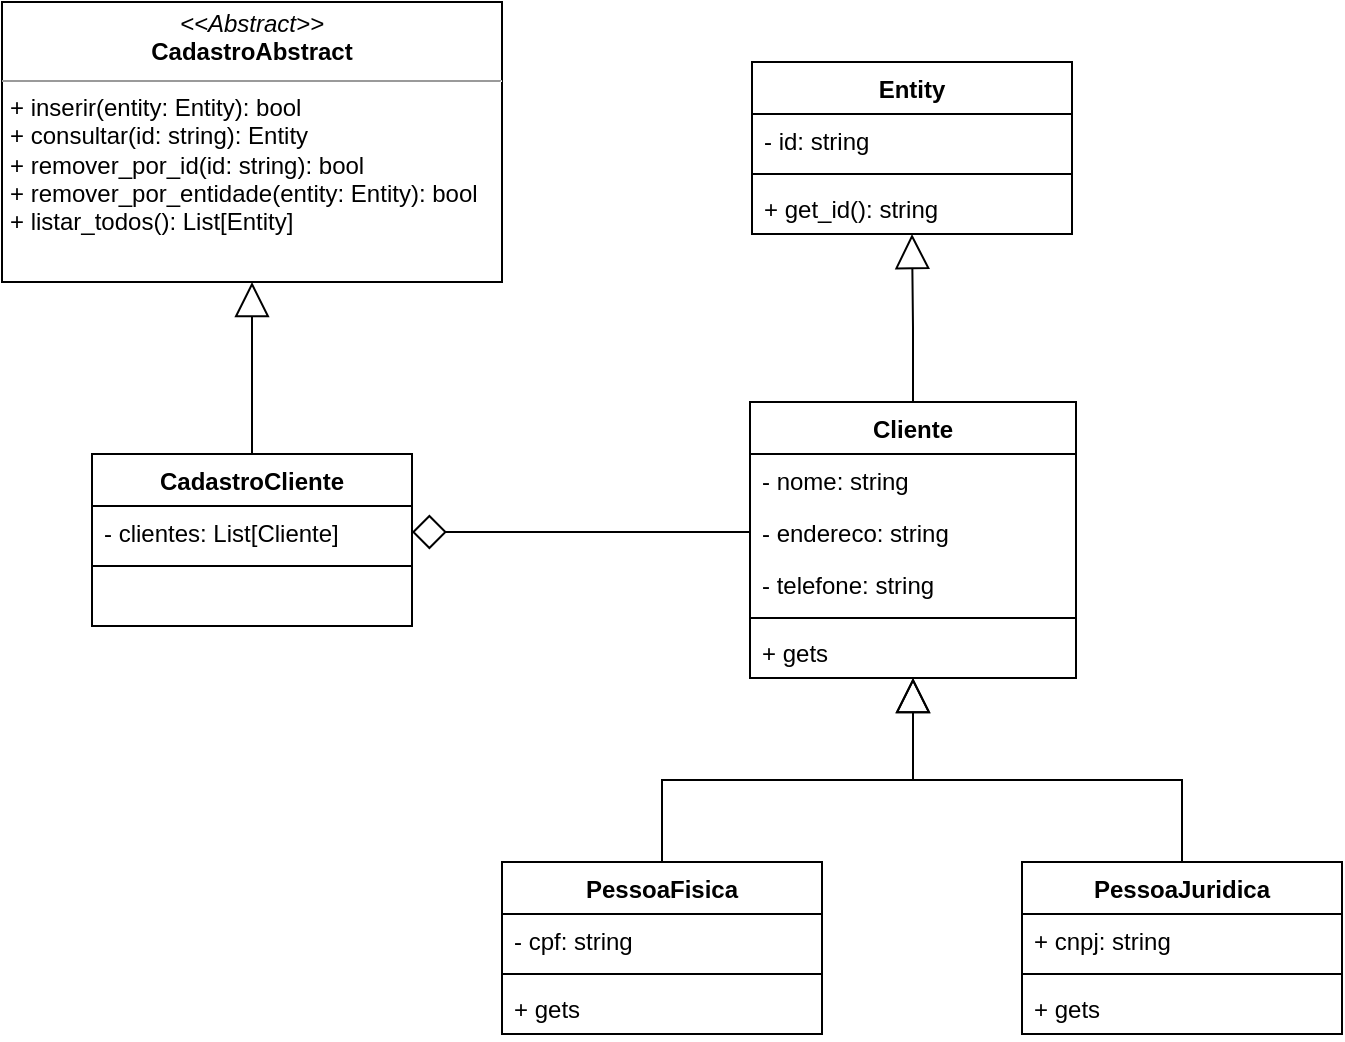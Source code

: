 <mxfile pages="3">
    <diagram name="clientes" id="c4acf3e9-155e-7222-9cf6-157b1a14988f">
        <mxGraphModel dx="409" dy="164" grid="1" gridSize="10" guides="1" tooltips="1" connect="1" arrows="1" fold="1" page="1" pageScale="1" pageWidth="850" pageHeight="1100" background="none" math="0" shadow="0">
            <root>
                <mxCell id="0"/>
                <mxCell id="1" parent="0"/>
                <mxCell id="FILX8QU5Iz3EBPY34cAx-1" value="Entity" style="swimlane;fontStyle=1;align=center;verticalAlign=top;childLayout=stackLayout;horizontal=1;startSize=26;horizontalStack=0;resizeParent=1;resizeParentMax=0;resizeLast=0;collapsible=1;marginBottom=0;" parent="1" vertex="1">
                    <mxGeometry x="465" y="110" width="160" height="86" as="geometry">
                        <mxRectangle x="360" y="110" width="70" height="26" as="alternateBounds"/>
                    </mxGeometry>
                </mxCell>
                <mxCell id="FILX8QU5Iz3EBPY34cAx-2" value="- id: string" style="text;strokeColor=none;fillColor=none;align=left;verticalAlign=top;spacingLeft=4;spacingRight=4;overflow=hidden;rotatable=0;points=[[0,0.5],[1,0.5]];portConstraint=eastwest;" parent="FILX8QU5Iz3EBPY34cAx-1" vertex="1">
                    <mxGeometry y="26" width="160" height="26" as="geometry"/>
                </mxCell>
                <mxCell id="FILX8QU5Iz3EBPY34cAx-3" value="" style="line;strokeWidth=1;fillColor=none;align=left;verticalAlign=middle;spacingTop=-1;spacingLeft=3;spacingRight=3;rotatable=0;labelPosition=right;points=[];portConstraint=eastwest;" parent="FILX8QU5Iz3EBPY34cAx-1" vertex="1">
                    <mxGeometry y="52" width="160" height="8" as="geometry"/>
                </mxCell>
                <mxCell id="FILX8QU5Iz3EBPY34cAx-4" value="+ get_id(): string" style="text;strokeColor=none;fillColor=none;align=left;verticalAlign=top;spacingLeft=4;spacingRight=4;overflow=hidden;rotatable=0;points=[[0,0.5],[1,0.5]];portConstraint=eastwest;" parent="FILX8QU5Iz3EBPY34cAx-1" vertex="1">
                    <mxGeometry y="60" width="160" height="26" as="geometry"/>
                </mxCell>
                <mxCell id="ysRNlctdjLEcPOug8W1y-7" style="edgeStyle=orthogonalEdgeStyle;rounded=0;orthogonalLoop=1;jettySize=auto;html=1;entryX=0.5;entryY=1;entryDx=0;entryDy=0;endArrow=block;endFill=0;endSize=15;exitX=0.5;exitY=0;exitDx=0;exitDy=0;" parent="1" source="FILX8QU5Iz3EBPY34cAx-5" target="FILX8QU5Iz3EBPY34cAx-1" edge="1">
                    <mxGeometry relative="1" as="geometry"/>
                </mxCell>
                <mxCell id="FILX8QU5Iz3EBPY34cAx-5" value="Cliente" style="swimlane;fontStyle=1;align=center;verticalAlign=top;childLayout=stackLayout;horizontal=1;startSize=26;horizontalStack=0;resizeParent=1;resizeParentMax=0;resizeLast=0;collapsible=1;marginBottom=0;" parent="1" vertex="1">
                    <mxGeometry x="464" y="280" width="163" height="138" as="geometry">
                        <mxRectangle x="160" y="278" width="70" height="26" as="alternateBounds"/>
                    </mxGeometry>
                </mxCell>
                <mxCell id="ysRNlctdjLEcPOug8W1y-2" value="- nome: string" style="text;strokeColor=none;fillColor=none;align=left;verticalAlign=top;spacingLeft=4;spacingRight=4;overflow=hidden;rotatable=0;points=[[0,0.5],[1,0.5]];portConstraint=eastwest;" parent="FILX8QU5Iz3EBPY34cAx-5" vertex="1">
                    <mxGeometry y="26" width="163" height="26" as="geometry"/>
                </mxCell>
                <mxCell id="FILX8QU5Iz3EBPY34cAx-6" value="- endereco: string" style="text;strokeColor=none;fillColor=none;align=left;verticalAlign=top;spacingLeft=4;spacingRight=4;overflow=hidden;rotatable=0;points=[[0,0.5],[1,0.5]];portConstraint=eastwest;" parent="FILX8QU5Iz3EBPY34cAx-5" vertex="1">
                    <mxGeometry y="52" width="163" height="26" as="geometry"/>
                </mxCell>
                <mxCell id="ysRNlctdjLEcPOug8W1y-1" value="- telefone: string" style="text;strokeColor=none;fillColor=none;align=left;verticalAlign=top;spacingLeft=4;spacingRight=4;overflow=hidden;rotatable=0;points=[[0,0.5],[1,0.5]];portConstraint=eastwest;" parent="FILX8QU5Iz3EBPY34cAx-5" vertex="1">
                    <mxGeometry y="78" width="163" height="26" as="geometry"/>
                </mxCell>
                <mxCell id="FILX8QU5Iz3EBPY34cAx-7" value="" style="line;strokeWidth=1;fillColor=none;align=left;verticalAlign=middle;spacingTop=-1;spacingLeft=3;spacingRight=3;rotatable=0;labelPosition=right;points=[];portConstraint=eastwest;" parent="FILX8QU5Iz3EBPY34cAx-5" vertex="1">
                    <mxGeometry y="104" width="163" height="8" as="geometry"/>
                </mxCell>
                <mxCell id="FILX8QU5Iz3EBPY34cAx-8" value="+ gets" style="text;strokeColor=none;fillColor=none;align=left;verticalAlign=top;spacingLeft=4;spacingRight=4;overflow=hidden;rotatable=0;points=[[0,0.5],[1,0.5]];portConstraint=eastwest;" parent="FILX8QU5Iz3EBPY34cAx-5" vertex="1">
                    <mxGeometry y="112" width="163" height="26" as="geometry"/>
                </mxCell>
                <mxCell id="ysRNlctdjLEcPOug8W1y-31" style="edgeStyle=orthogonalEdgeStyle;rounded=0;orthogonalLoop=1;jettySize=auto;html=1;endArrow=block;endFill=0;endSize=15;exitX=0.5;exitY=0;exitDx=0;exitDy=0;" parent="1" source="ysRNlctdjLEcPOug8W1y-12" target="FILX8QU5Iz3EBPY34cAx-5" edge="1">
                    <mxGeometry relative="1" as="geometry"/>
                </mxCell>
                <mxCell id="ysRNlctdjLEcPOug8W1y-12" value="PessoaFisica" style="swimlane;fontStyle=1;align=center;verticalAlign=top;childLayout=stackLayout;horizontal=1;startSize=26;horizontalStack=0;resizeParent=1;resizeParentMax=0;resizeLast=0;collapsible=1;marginBottom=0;" parent="1" vertex="1">
                    <mxGeometry x="340" y="510" width="160" height="86" as="geometry"/>
                </mxCell>
                <mxCell id="ysRNlctdjLEcPOug8W1y-13" value="- cpf: string" style="text;strokeColor=none;fillColor=none;align=left;verticalAlign=top;spacingLeft=4;spacingRight=4;overflow=hidden;rotatable=0;points=[[0,0.5],[1,0.5]];portConstraint=eastwest;" parent="ysRNlctdjLEcPOug8W1y-12" vertex="1">
                    <mxGeometry y="26" width="160" height="26" as="geometry"/>
                </mxCell>
                <mxCell id="ysRNlctdjLEcPOug8W1y-14" value="" style="line;strokeWidth=1;fillColor=none;align=left;verticalAlign=middle;spacingTop=-1;spacingLeft=3;spacingRight=3;rotatable=0;labelPosition=right;points=[];portConstraint=eastwest;" parent="ysRNlctdjLEcPOug8W1y-12" vertex="1">
                    <mxGeometry y="52" width="160" height="8" as="geometry"/>
                </mxCell>
                <mxCell id="ysRNlctdjLEcPOug8W1y-15" value="+ gets" style="text;strokeColor=none;fillColor=none;align=left;verticalAlign=top;spacingLeft=4;spacingRight=4;overflow=hidden;rotatable=0;points=[[0,0.5],[1,0.5]];portConstraint=eastwest;" parent="ysRNlctdjLEcPOug8W1y-12" vertex="1">
                    <mxGeometry y="60" width="160" height="26" as="geometry"/>
                </mxCell>
                <mxCell id="ysRNlctdjLEcPOug8W1y-30" style="edgeStyle=orthogonalEdgeStyle;rounded=0;orthogonalLoop=1;jettySize=auto;html=1;endArrow=block;endFill=0;endSize=15;exitX=0.5;exitY=0;exitDx=0;exitDy=0;" parent="1" source="ysRNlctdjLEcPOug8W1y-16" target="FILX8QU5Iz3EBPY34cAx-5" edge="1">
                    <mxGeometry relative="1" as="geometry"/>
                </mxCell>
                <mxCell id="ysRNlctdjLEcPOug8W1y-16" value="PessoaJuridica" style="swimlane;fontStyle=1;align=center;verticalAlign=top;childLayout=stackLayout;horizontal=1;startSize=26;horizontalStack=0;resizeParent=1;resizeParentMax=0;resizeLast=0;collapsible=1;marginBottom=0;" parent="1" vertex="1">
                    <mxGeometry x="600" y="510" width="160" height="86" as="geometry"/>
                </mxCell>
                <mxCell id="ysRNlctdjLEcPOug8W1y-17" value="+ cnpj: string" style="text;strokeColor=none;fillColor=none;align=left;verticalAlign=top;spacingLeft=4;spacingRight=4;overflow=hidden;rotatable=0;points=[[0,0.5],[1,0.5]];portConstraint=eastwest;" parent="ysRNlctdjLEcPOug8W1y-16" vertex="1">
                    <mxGeometry y="26" width="160" height="26" as="geometry"/>
                </mxCell>
                <mxCell id="ysRNlctdjLEcPOug8W1y-18" value="" style="line;strokeWidth=1;fillColor=none;align=left;verticalAlign=middle;spacingTop=-1;spacingLeft=3;spacingRight=3;rotatable=0;labelPosition=right;points=[];portConstraint=eastwest;" parent="ysRNlctdjLEcPOug8W1y-16" vertex="1">
                    <mxGeometry y="52" width="160" height="8" as="geometry"/>
                </mxCell>
                <mxCell id="ysRNlctdjLEcPOug8W1y-19" value="+ gets" style="text;strokeColor=none;fillColor=none;align=left;verticalAlign=top;spacingLeft=4;spacingRight=4;overflow=hidden;rotatable=0;points=[[0,0.5],[1,0.5]];portConstraint=eastwest;" parent="ysRNlctdjLEcPOug8W1y-16" vertex="1">
                    <mxGeometry y="60" width="160" height="26" as="geometry"/>
                </mxCell>
                <mxCell id="qT7qx4hAoHNY5c9YArnC-1" value="&lt;p style=&quot;margin: 0px ; margin-top: 4px ; text-align: center&quot;&gt;&lt;i&gt;&amp;lt;&amp;lt;Abstract&amp;gt;&amp;gt;&lt;/i&gt;&lt;br&gt;&lt;b&gt;CadastroAbstract&lt;/b&gt;&lt;/p&gt;&lt;hr size=&quot;1&quot;&gt;&lt;p style=&quot;margin: 0px ; margin-left: 4px&quot;&gt;+ inserir(entity: Entity): bool&lt;br&gt;+ consultar(id: string): Entity&lt;/p&gt;&lt;p style=&quot;margin: 0px ; margin-left: 4px&quot;&gt;+ remover_por_id(id: string): bool&lt;/p&gt;&lt;p style=&quot;margin: 0px ; margin-left: 4px&quot;&gt;+ remover_por_entidade(entity: Entity): bool&lt;/p&gt;&lt;p style=&quot;margin: 0px ; margin-left: 4px&quot;&gt;+ listar_todos(): List[Entity]&lt;/p&gt;" style="verticalAlign=top;align=left;overflow=fill;fontSize=12;fontFamily=Helvetica;html=1;" parent="1" vertex="1">
                    <mxGeometry x="90" y="80" width="250" height="140" as="geometry"/>
                </mxCell>
                <mxCell id="qT7qx4hAoHNY5c9YArnC-2" style="edgeStyle=orthogonalEdgeStyle;rounded=0;orthogonalLoop=1;jettySize=auto;html=1;exitX=0.5;exitY=0;exitDx=0;exitDy=0;endArrow=block;endFill=0;endSize=15;" parent="1" source="qT7qx4hAoHNY5c9YArnC-3" target="qT7qx4hAoHNY5c9YArnC-1" edge="1">
                    <mxGeometry relative="1" as="geometry"/>
                </mxCell>
                <mxCell id="qT7qx4hAoHNY5c9YArnC-3" value="CadastroCliente" style="swimlane;fontStyle=1;align=center;verticalAlign=top;childLayout=stackLayout;horizontal=1;startSize=26;horizontalStack=0;resizeParent=1;resizeParentMax=0;resizeLast=0;collapsible=1;marginBottom=0;" parent="1" vertex="1">
                    <mxGeometry x="135" y="306" width="160" height="86" as="geometry"/>
                </mxCell>
                <mxCell id="qT7qx4hAoHNY5c9YArnC-4" value="- clientes: List[Cliente]" style="text;strokeColor=none;fillColor=none;align=left;verticalAlign=top;spacingLeft=4;spacingRight=4;overflow=hidden;rotatable=0;points=[[0,0.5],[1,0.5]];portConstraint=eastwest;" parent="qT7qx4hAoHNY5c9YArnC-3" vertex="1">
                    <mxGeometry y="26" width="160" height="26" as="geometry"/>
                </mxCell>
                <mxCell id="qT7qx4hAoHNY5c9YArnC-5" value="" style="line;strokeWidth=1;fillColor=none;align=left;verticalAlign=middle;spacingTop=-1;spacingLeft=3;spacingRight=3;rotatable=0;labelPosition=right;points=[];portConstraint=eastwest;" parent="qT7qx4hAoHNY5c9YArnC-3" vertex="1">
                    <mxGeometry y="52" width="160" height="8" as="geometry"/>
                </mxCell>
                <mxCell id="qT7qx4hAoHNY5c9YArnC-6" value=" " style="text;strokeColor=none;fillColor=none;align=left;verticalAlign=top;spacingLeft=4;spacingRight=4;overflow=hidden;rotatable=0;points=[[0,0.5],[1,0.5]];portConstraint=eastwest;" parent="qT7qx4hAoHNY5c9YArnC-3" vertex="1">
                    <mxGeometry y="60" width="160" height="26" as="geometry"/>
                </mxCell>
                <mxCell id="ntk28FIS-H3_nkvFt-py-1" style="edgeStyle=orthogonalEdgeStyle;rounded=0;orthogonalLoop=1;jettySize=auto;html=1;exitX=0;exitY=0.5;exitDx=0;exitDy=0;entryX=1;entryY=0.5;entryDx=0;entryDy=0;endArrow=diamond;endFill=0;endSize=15;" parent="1" source="FILX8QU5Iz3EBPY34cAx-6" target="qT7qx4hAoHNY5c9YArnC-4" edge="1">
                    <mxGeometry relative="1" as="geometry"/>
                </mxCell>
            </root>
        </mxGraphModel>
    </diagram>
    <diagram id="19g3xbxE8Eui0Uh6xUqC" name="veiculos">
        <mxGraphModel dx="409" dy="164" grid="1" gridSize="10" guides="1" tooltips="1" connect="1" arrows="1" fold="1" page="1" pageScale="1" pageWidth="827" pageHeight="1169" math="0" shadow="0">
            <root>
                <mxCell id="0"/>
                <mxCell id="1" parent="0"/>
                <mxCell id="rzc8XR4CLKdEYytBqrhT-1" value="Entity" style="swimlane;fontStyle=1;align=center;verticalAlign=top;childLayout=stackLayout;horizontal=1;startSize=26;horizontalStack=0;resizeParent=1;resizeParentMax=0;resizeLast=0;collapsible=1;marginBottom=0;" parent="1" vertex="1">
                    <mxGeometry x="450" y="150" width="160" height="86" as="geometry">
                        <mxRectangle x="160" y="90" width="70" height="26" as="alternateBounds"/>
                    </mxGeometry>
                </mxCell>
                <mxCell id="rzc8XR4CLKdEYytBqrhT-2" value="- id: string" style="text;strokeColor=none;fillColor=none;align=left;verticalAlign=top;spacingLeft=4;spacingRight=4;overflow=hidden;rotatable=0;points=[[0,0.5],[1,0.5]];portConstraint=eastwest;" parent="rzc8XR4CLKdEYytBqrhT-1" vertex="1">
                    <mxGeometry y="26" width="160" height="26" as="geometry"/>
                </mxCell>
                <mxCell id="rzc8XR4CLKdEYytBqrhT-3" value="" style="line;strokeWidth=1;fillColor=none;align=left;verticalAlign=middle;spacingTop=-1;spacingLeft=3;spacingRight=3;rotatable=0;labelPosition=right;points=[];portConstraint=eastwest;" parent="rzc8XR4CLKdEYytBqrhT-1" vertex="1">
                    <mxGeometry y="52" width="160" height="8" as="geometry"/>
                </mxCell>
                <mxCell id="rzc8XR4CLKdEYytBqrhT-4" value="+ get_id(): string" style="text;strokeColor=none;fillColor=none;align=left;verticalAlign=top;spacingLeft=4;spacingRight=4;overflow=hidden;rotatable=0;points=[[0,0.5],[1,0.5]];portConstraint=eastwest;" parent="rzc8XR4CLKdEYytBqrhT-1" vertex="1">
                    <mxGeometry y="60" width="160" height="26" as="geometry"/>
                </mxCell>
                <mxCell id="rzc8XR4CLKdEYytBqrhT-5" style="edgeStyle=orthogonalEdgeStyle;rounded=0;orthogonalLoop=1;jettySize=auto;html=1;entryX=0.5;entryY=1;entryDx=0;entryDy=0;endArrow=block;endFill=0;endSize=15;exitX=0.5;exitY=0;exitDx=0;exitDy=0;" parent="1" source="rzc8XR4CLKdEYytBqrhT-6" target="rzc8XR4CLKdEYytBqrhT-1" edge="1">
                    <mxGeometry relative="1" as="geometry"/>
                </mxCell>
                <mxCell id="HDF_1Qxk4M9Nh10PZvKW-7" style="edgeStyle=orthogonalEdgeStyle;rounded=0;orthogonalLoop=1;jettySize=auto;html=1;entryX=1;entryY=0.5;entryDx=0;entryDy=0;endArrow=diamond;endFill=0;endSize=15;" parent="1" source="rzc8XR4CLKdEYytBqrhT-6" target="HDF_1Qxk4M9Nh10PZvKW-4" edge="1">
                    <mxGeometry relative="1" as="geometry"/>
                </mxCell>
                <mxCell id="rzc8XR4CLKdEYytBqrhT-6" value="Veiculo" style="swimlane;fontStyle=1;align=center;verticalAlign=top;childLayout=stackLayout;horizontal=1;startSize=26;horizontalStack=0;resizeParent=1;resizeParentMax=0;resizeLast=0;collapsible=1;marginBottom=0;" parent="1" vertex="1">
                    <mxGeometry x="450" y="300" width="160" height="112" as="geometry">
                        <mxRectangle x="600" y="278" width="70" height="26" as="alternateBounds"/>
                    </mxGeometry>
                </mxCell>
                <mxCell id="rzc8XR4CLKdEYytBqrhT-7" value="- placa: string" style="text;strokeColor=none;fillColor=none;align=left;verticalAlign=top;spacingLeft=4;spacingRight=4;overflow=hidden;rotatable=0;points=[[0,0.5],[1,0.5]];portConstraint=eastwest;" parent="rzc8XR4CLKdEYytBqrhT-6" vertex="1">
                    <mxGeometry y="26" width="160" height="26" as="geometry"/>
                </mxCell>
                <mxCell id="rzc8XR4CLKdEYytBqrhT-8" value="- km: float" style="text;strokeColor=none;fillColor=none;align=left;verticalAlign=top;spacingLeft=4;spacingRight=4;overflow=hidden;rotatable=0;points=[[0,0.5],[1,0.5]];portConstraint=eastwest;" parent="rzc8XR4CLKdEYytBqrhT-6" vertex="1">
                    <mxGeometry y="52" width="160" height="26" as="geometry"/>
                </mxCell>
                <mxCell id="rzc8XR4CLKdEYytBqrhT-9" value="" style="line;strokeWidth=1;fillColor=none;align=left;verticalAlign=middle;spacingTop=-1;spacingLeft=3;spacingRight=3;rotatable=0;labelPosition=right;points=[];portConstraint=eastwest;" parent="rzc8XR4CLKdEYytBqrhT-6" vertex="1">
                    <mxGeometry y="78" width="160" height="8" as="geometry"/>
                </mxCell>
                <mxCell id="rzc8XR4CLKdEYytBqrhT-10" value="+ gets" style="text;strokeColor=none;fillColor=none;align=left;verticalAlign=top;spacingLeft=4;spacingRight=4;overflow=hidden;rotatable=0;points=[[0,0.5],[1,0.5]];portConstraint=eastwest;" parent="rzc8XR4CLKdEYytBqrhT-6" vertex="1">
                    <mxGeometry y="86" width="160" height="26" as="geometry"/>
                </mxCell>
                <mxCell id="rzc8XR4CLKdEYytBqrhT-11" style="edgeStyle=orthogonalEdgeStyle;rounded=0;orthogonalLoop=1;jettySize=auto;html=1;endArrow=block;endFill=0;endSize=15;" parent="1" source="rzc8XR4CLKdEYytBqrhT-12" target="rzc8XR4CLKdEYytBqrhT-6" edge="1">
                    <mxGeometry relative="1" as="geometry"/>
                </mxCell>
                <mxCell id="rzc8XR4CLKdEYytBqrhT-12" value="Caminhao" style="swimlane;fontStyle=1;align=center;verticalAlign=top;childLayout=stackLayout;horizontal=1;startSize=26;horizontalStack=0;resizeParent=1;resizeParentMax=0;resizeLast=0;collapsible=1;marginBottom=0;" parent="1" vertex="1">
                    <mxGeometry x="336" y="520" width="160" height="86" as="geometry"/>
                </mxCell>
                <mxCell id="rzc8XR4CLKdEYytBqrhT-13" value="+ carga: float" style="text;strokeColor=none;fillColor=none;align=left;verticalAlign=top;spacingLeft=4;spacingRight=4;overflow=hidden;rotatable=0;points=[[0,0.5],[1,0.5]];portConstraint=eastwest;" parent="rzc8XR4CLKdEYytBqrhT-12" vertex="1">
                    <mxGeometry y="26" width="160" height="26" as="geometry"/>
                </mxCell>
                <mxCell id="rzc8XR4CLKdEYytBqrhT-14" value="" style="line;strokeWidth=1;fillColor=none;align=left;verticalAlign=middle;spacingTop=-1;spacingLeft=3;spacingRight=3;rotatable=0;labelPosition=right;points=[];portConstraint=eastwest;" parent="rzc8XR4CLKdEYytBqrhT-12" vertex="1">
                    <mxGeometry y="52" width="160" height="8" as="geometry"/>
                </mxCell>
                <mxCell id="rzc8XR4CLKdEYytBqrhT-15" value="+ gets" style="text;strokeColor=none;fillColor=none;align=left;verticalAlign=top;spacingLeft=4;spacingRight=4;overflow=hidden;rotatable=0;points=[[0,0.5],[1,0.5]];portConstraint=eastwest;" parent="rzc8XR4CLKdEYytBqrhT-12" vertex="1">
                    <mxGeometry y="60" width="160" height="26" as="geometry"/>
                </mxCell>
                <mxCell id="rzc8XR4CLKdEYytBqrhT-16" style="edgeStyle=orthogonalEdgeStyle;rounded=0;orthogonalLoop=1;jettySize=auto;html=1;endArrow=block;endFill=0;endSize=15;exitX=0.5;exitY=0;exitDx=0;exitDy=0;" parent="1" source="rzc8XR4CLKdEYytBqrhT-17" target="rzc8XR4CLKdEYytBqrhT-6" edge="1">
                    <mxGeometry relative="1" as="geometry"/>
                </mxCell>
                <mxCell id="rzc8XR4CLKdEYytBqrhT-17" value="Automovel" style="swimlane;fontStyle=1;align=center;verticalAlign=top;childLayout=stackLayout;horizontal=1;startSize=26;horizontalStack=0;resizeParent=1;resizeParentMax=0;resizeLast=0;collapsible=1;marginBottom=0;" parent="1" vertex="1">
                    <mxGeometry x="610" y="520" width="160" height="112" as="geometry"/>
                </mxCell>
                <mxCell id="rzc8XR4CLKdEYytBqrhT-18" value="- bagageiro: int" style="text;strokeColor=none;fillColor=none;align=left;verticalAlign=top;spacingLeft=4;spacingRight=4;overflow=hidden;rotatable=0;points=[[0,0.5],[1,0.5]];portConstraint=eastwest;" parent="rzc8XR4CLKdEYytBqrhT-17" vertex="1">
                    <mxGeometry y="26" width="160" height="26" as="geometry"/>
                </mxCell>
                <mxCell id="rzc8XR4CLKdEYytBqrhT-19" value="- portas: int" style="text;strokeColor=none;fillColor=none;align=left;verticalAlign=top;spacingLeft=4;spacingRight=4;overflow=hidden;rotatable=0;points=[[0,0.5],[1,0.5]];portConstraint=eastwest;" parent="rzc8XR4CLKdEYytBqrhT-17" vertex="1">
                    <mxGeometry y="52" width="160" height="26" as="geometry"/>
                </mxCell>
                <mxCell id="rzc8XR4CLKdEYytBqrhT-20" value="" style="line;strokeWidth=1;fillColor=none;align=left;verticalAlign=middle;spacingTop=-1;spacingLeft=3;spacingRight=3;rotatable=0;labelPosition=right;points=[];portConstraint=eastwest;" parent="rzc8XR4CLKdEYytBqrhT-17" vertex="1">
                    <mxGeometry y="78" width="160" height="8" as="geometry"/>
                </mxCell>
                <mxCell id="rzc8XR4CLKdEYytBqrhT-21" value="+ gets" style="text;strokeColor=none;fillColor=none;align=left;verticalAlign=top;spacingLeft=4;spacingRight=4;overflow=hidden;rotatable=0;points=[[0,0.5],[1,0.5]];portConstraint=eastwest;" parent="rzc8XR4CLKdEYytBqrhT-17" vertex="1">
                    <mxGeometry y="86" width="160" height="26" as="geometry"/>
                </mxCell>
                <mxCell id="HDF_1Qxk4M9Nh10PZvKW-1" value="&lt;p style=&quot;margin: 0px ; margin-top: 4px ; text-align: center&quot;&gt;&lt;i&gt;&amp;lt;&amp;lt;Abstract&amp;gt;&amp;gt;&lt;/i&gt;&lt;br&gt;&lt;b&gt;CadastroAbstract&lt;/b&gt;&lt;/p&gt;&lt;hr size=&quot;1&quot;&gt;&lt;p style=&quot;margin: 0px ; margin-left: 4px&quot;&gt;+ inserir(entity: Entity): bool&lt;br&gt;+ consultar(id: string): Entity&lt;/p&gt;&lt;p style=&quot;margin: 0px ; margin-left: 4px&quot;&gt;+ remover_por_id(id: string): bool&lt;/p&gt;&lt;p style=&quot;margin: 0px ; margin-left: 4px&quot;&gt;+ remover_por_entidade(entity: Entity): bool&lt;/p&gt;&lt;p style=&quot;margin: 0px ; margin-left: 4px&quot;&gt;+ listar_todos(): List[Entity]&lt;/p&gt;" style="verticalAlign=top;align=left;overflow=fill;fontSize=12;fontFamily=Helvetica;html=1;" parent="1" vertex="1">
                    <mxGeometry x="57" y="80" width="250" height="140" as="geometry"/>
                </mxCell>
                <mxCell id="HDF_1Qxk4M9Nh10PZvKW-2" style="edgeStyle=orthogonalEdgeStyle;rounded=0;orthogonalLoop=1;jettySize=auto;html=1;exitX=0.5;exitY=0;exitDx=0;exitDy=0;endArrow=block;endFill=0;endSize=15;" parent="1" source="HDF_1Qxk4M9Nh10PZvKW-3" target="HDF_1Qxk4M9Nh10PZvKW-1" edge="1">
                    <mxGeometry relative="1" as="geometry"/>
                </mxCell>
                <mxCell id="HDF_1Qxk4M9Nh10PZvKW-3" value="CadastroVeiculo" style="swimlane;fontStyle=1;align=center;verticalAlign=top;childLayout=stackLayout;horizontal=1;startSize=26;horizontalStack=0;resizeParent=1;resizeParentMax=0;resizeLast=0;collapsible=1;marginBottom=0;" parent="1" vertex="1">
                    <mxGeometry x="102" y="317" width="160" height="86" as="geometry"/>
                </mxCell>
                <mxCell id="HDF_1Qxk4M9Nh10PZvKW-4" value="- vaiculos: List[Veiculo]" style="text;strokeColor=none;fillColor=none;align=left;verticalAlign=top;spacingLeft=4;spacingRight=4;overflow=hidden;rotatable=0;points=[[0,0.5],[1,0.5]];portConstraint=eastwest;" parent="HDF_1Qxk4M9Nh10PZvKW-3" vertex="1">
                    <mxGeometry y="26" width="160" height="26" as="geometry"/>
                </mxCell>
                <mxCell id="HDF_1Qxk4M9Nh10PZvKW-5" value="" style="line;strokeWidth=1;fillColor=none;align=left;verticalAlign=middle;spacingTop=-1;spacingLeft=3;spacingRight=3;rotatable=0;labelPosition=right;points=[];portConstraint=eastwest;" parent="HDF_1Qxk4M9Nh10PZvKW-3" vertex="1">
                    <mxGeometry y="52" width="160" height="8" as="geometry"/>
                </mxCell>
                <mxCell id="HDF_1Qxk4M9Nh10PZvKW-6" value=" " style="text;strokeColor=none;fillColor=none;align=left;verticalAlign=top;spacingLeft=4;spacingRight=4;overflow=hidden;rotatable=0;points=[[0,0.5],[1,0.5]];portConstraint=eastwest;" parent="HDF_1Qxk4M9Nh10PZvKW-3" vertex="1">
                    <mxGeometry y="60" width="160" height="26" as="geometry"/>
                </mxCell>
            </root>
        </mxGraphModel>
    </diagram>
    <diagram id="OSWvsApeuHYUYZitV7tm" name="cadastro">
        <mxGraphModel grid="1" page="1" gridSize="10" guides="1" tooltips="1" connect="1" arrows="1" fold="1" pageScale="1" pageWidth="827" pageHeight="1169" math="0" shadow="0">
            <root>
                <mxCell id="0"/>
                <mxCell id="1" parent="0"/>
                <mxCell id="CnPSKSCK9AboG_IEf_Sr-10" value="&lt;p style=&quot;margin: 0px ; margin-top: 4px ; text-align: center&quot;&gt;&lt;i&gt;&amp;lt;&amp;lt;Abstract&amp;gt;&amp;gt;&lt;/i&gt;&lt;br&gt;&lt;b&gt;CadastroAbstract&lt;/b&gt;&lt;/p&gt;&lt;hr size=&quot;1&quot;&gt;&lt;p style=&quot;margin: 0px ; margin-left: 4px&quot;&gt;+ inserir(entity: Entity): bool&lt;br&gt;+ consultar(id: string): Entity&lt;/p&gt;&lt;p style=&quot;margin: 0px ; margin-left: 4px&quot;&gt;+ remover_por_id(id: string): bool&lt;/p&gt;&lt;p style=&quot;margin: 0px ; margin-left: 4px&quot;&gt;+ remover_por_entidade(entity: Entity): bool&lt;/p&gt;&lt;p style=&quot;margin: 0px ; margin-left: 4px&quot;&gt;+ listar_todos(): List[Entity]&lt;/p&gt;" style="verticalAlign=top;align=left;overflow=fill;fontSize=12;fontFamily=Helvetica;html=1;" vertex="1" parent="1">
                    <mxGeometry x="289" y="110" width="250" height="140" as="geometry"/>
                </mxCell>
                <mxCell id="TvTWj2sdW99s1wTpIE6U-9" style="edgeStyle=orthogonalEdgeStyle;rounded=0;orthogonalLoop=1;jettySize=auto;html=1;exitX=0.5;exitY=0;exitDx=0;exitDy=0;endArrow=block;endFill=0;endSize=15;" edge="1" parent="1" source="TvTWj2sdW99s1wTpIE6U-5" target="CnPSKSCK9AboG_IEf_Sr-10">
                    <mxGeometry relative="1" as="geometry"/>
                </mxCell>
                <mxCell id="TvTWj2sdW99s1wTpIE6U-5" value="CadastroCliente" style="swimlane;fontStyle=1;align=center;verticalAlign=top;childLayout=stackLayout;horizontal=1;startSize=26;horizontalStack=0;resizeParent=1;resizeParentMax=0;resizeLast=0;collapsible=1;marginBottom=0;" vertex="1" parent="1">
                    <mxGeometry x="200" y="370" width="160" height="86" as="geometry"/>
                </mxCell>
                <mxCell id="TvTWj2sdW99s1wTpIE6U-6" value=" " style="text;strokeColor=none;fillColor=none;align=left;verticalAlign=top;spacingLeft=4;spacingRight=4;overflow=hidden;rotatable=0;points=[[0,0.5],[1,0.5]];portConstraint=eastwest;" vertex="1" parent="TvTWj2sdW99s1wTpIE6U-5">
                    <mxGeometry y="26" width="160" height="26" as="geometry"/>
                </mxCell>
                <mxCell id="TvTWj2sdW99s1wTpIE6U-7" value="" style="line;strokeWidth=1;fillColor=none;align=left;verticalAlign=middle;spacingTop=-1;spacingLeft=3;spacingRight=3;rotatable=0;labelPosition=right;points=[];portConstraint=eastwest;" vertex="1" parent="TvTWj2sdW99s1wTpIE6U-5">
                    <mxGeometry y="52" width="160" height="8" as="geometry"/>
                </mxCell>
                <mxCell id="TvTWj2sdW99s1wTpIE6U-8" value=" " style="text;strokeColor=none;fillColor=none;align=left;verticalAlign=top;spacingLeft=4;spacingRight=4;overflow=hidden;rotatable=0;points=[[0,0.5],[1,0.5]];portConstraint=eastwest;" vertex="1" parent="TvTWj2sdW99s1wTpIE6U-5">
                    <mxGeometry y="60" width="160" height="26" as="geometry"/>
                </mxCell>
                <mxCell id="TvTWj2sdW99s1wTpIE6U-14" style="edgeStyle=orthogonalEdgeStyle;rounded=0;orthogonalLoop=1;jettySize=auto;html=1;exitX=0.5;exitY=0;exitDx=0;exitDy=0;endArrow=block;endFill=0;endSize=15;" edge="1" parent="1" source="TvTWj2sdW99s1wTpIE6U-10" target="CnPSKSCK9AboG_IEf_Sr-10">
                    <mxGeometry relative="1" as="geometry"/>
                </mxCell>
                <mxCell id="TvTWj2sdW99s1wTpIE6U-10" value="CadastroVeiculo" style="swimlane;fontStyle=1;align=center;verticalAlign=top;childLayout=stackLayout;horizontal=1;startSize=26;horizontalStack=0;resizeParent=1;resizeParentMax=0;resizeLast=0;collapsible=1;marginBottom=0;" vertex="1" parent="1">
                    <mxGeometry x="480" y="370" width="160" height="86" as="geometry"/>
                </mxCell>
                <mxCell id="TvTWj2sdW99s1wTpIE6U-11" value=" " style="text;strokeColor=none;fillColor=none;align=left;verticalAlign=top;spacingLeft=4;spacingRight=4;overflow=hidden;rotatable=0;points=[[0,0.5],[1,0.5]];portConstraint=eastwest;" vertex="1" parent="TvTWj2sdW99s1wTpIE6U-10">
                    <mxGeometry y="26" width="160" height="26" as="geometry"/>
                </mxCell>
                <mxCell id="TvTWj2sdW99s1wTpIE6U-12" value="" style="line;strokeWidth=1;fillColor=none;align=left;verticalAlign=middle;spacingTop=-1;spacingLeft=3;spacingRight=3;rotatable=0;labelPosition=right;points=[];portConstraint=eastwest;" vertex="1" parent="TvTWj2sdW99s1wTpIE6U-10">
                    <mxGeometry y="52" width="160" height="8" as="geometry"/>
                </mxCell>
                <mxCell id="TvTWj2sdW99s1wTpIE6U-13" value=" " style="text;strokeColor=none;fillColor=none;align=left;verticalAlign=top;spacingLeft=4;spacingRight=4;overflow=hidden;rotatable=0;points=[[0,0.5],[1,0.5]];portConstraint=eastwest;" vertex="1" parent="TvTWj2sdW99s1wTpIE6U-10">
                    <mxGeometry y="60" width="160" height="26" as="geometry"/>
                </mxCell>
            </root>
        </mxGraphModel>
    </diagram>
</mxfile>